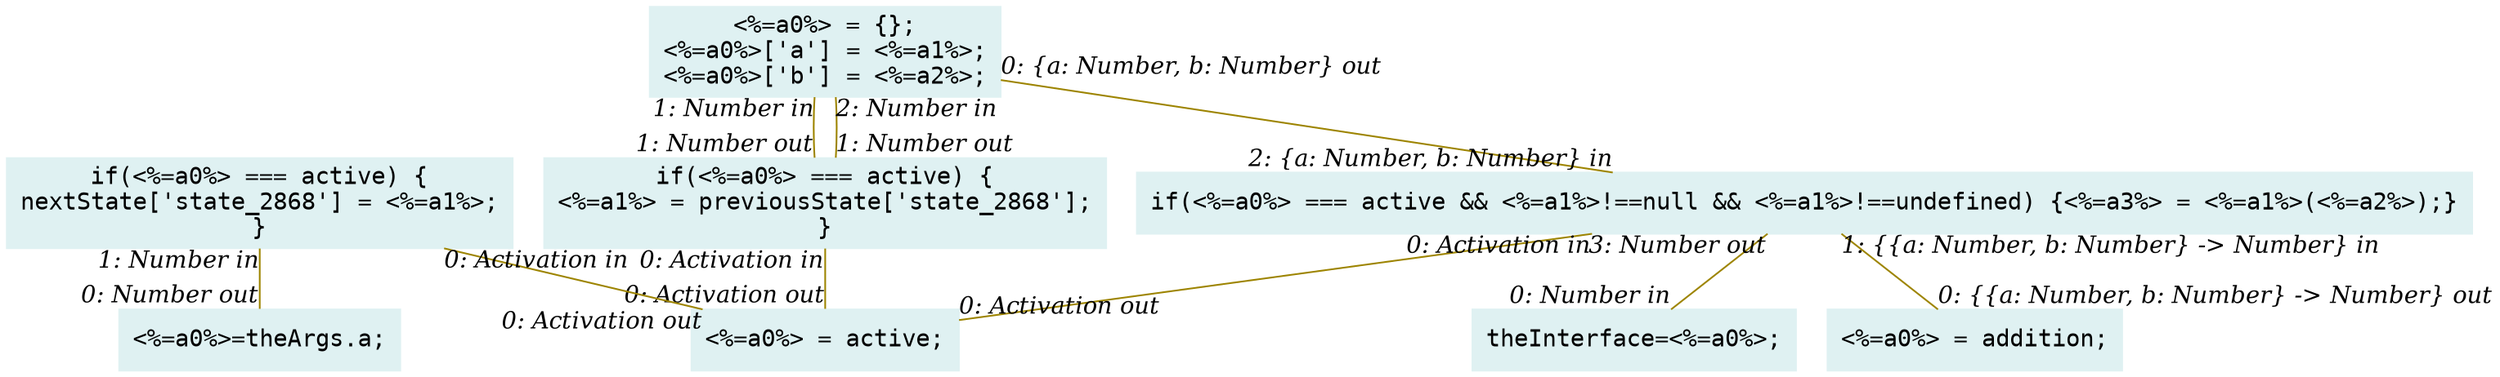 digraph g{node_2844 [shape="box", style="filled", color="#dff1f2", fontname="Courier", label="<%=a0%>=theArgs.a;
" ]
node_2846 [shape="box", style="filled", color="#dff1f2", fontname="Courier", label="theInterface=<%=a0%>;
" ]
node_2855 [shape="box", style="filled", color="#dff1f2", fontname="Courier", label="<%=a0%> = active;
" ]
node_2861 [shape="box", style="filled", color="#dff1f2", fontname="Courier", label="<%=a0%> = addition;
" ]
node_2863 [shape="box", style="filled", color="#dff1f2", fontname="Courier", label="if(<%=a0%> === active && <%=a1%>!==null && <%=a1%>!==undefined) {<%=a3%> = <%=a1%>(<%=a2%>);}
" ]
node_2869 [shape="box", style="filled", color="#dff1f2", fontname="Courier", label="if(<%=a0%> === active) {
<%=a1%> = previousState['state_2868'];
}
" ]
node_2873 [shape="box", style="filled", color="#dff1f2", fontname="Courier", label="if(<%=a0%> === active) {
nextState['state_2868'] = <%=a1%>;
}
" ]
node_2876 [shape="box", style="filled", color="#dff1f2", fontname="Courier", label="<%=a0%> = {};
<%=a0%>['a'] = <%=a1%>;
<%=a0%>['b'] = <%=a2%>;
" ]
node_2863 -> node_2855 [dir=none, arrowHead=none, fontname="Times-Italic", arrowsize=1, color="#9d8400", label="",  headlabel="0: Activation out", taillabel="0: Activation in" ]
node_2863 -> node_2861 [dir=none, arrowHead=none, fontname="Times-Italic", arrowsize=1, color="#9d8400", label="",  headlabel="0: {{a: Number, b: Number} -> Number} out", taillabel="1: {{a: Number, b: Number} -> Number} in" ]
node_2863 -> node_2846 [dir=none, arrowHead=none, fontname="Times-Italic", arrowsize=1, color="#9d8400", label="",  headlabel="0: Number in", taillabel="3: Number out" ]
node_2869 -> node_2855 [dir=none, arrowHead=none, fontname="Times-Italic", arrowsize=1, color="#9d8400", label="",  headlabel="0: Activation out", taillabel="0: Activation in" ]
node_2873 -> node_2855 [dir=none, arrowHead=none, fontname="Times-Italic", arrowsize=1, color="#9d8400", label="",  headlabel="0: Activation out", taillabel="0: Activation in" ]
node_2873 -> node_2844 [dir=none, arrowHead=none, fontname="Times-Italic", arrowsize=1, color="#9d8400", label="",  headlabel="0: Number out", taillabel="1: Number in" ]
node_2876 -> node_2863 [dir=none, arrowHead=none, fontname="Times-Italic", arrowsize=1, color="#9d8400", label="",  headlabel="2: {a: Number, b: Number} in", taillabel="0: {a: Number, b: Number} out" ]
node_2876 -> node_2869 [dir=none, arrowHead=none, fontname="Times-Italic", arrowsize=1, color="#9d8400", label="",  headlabel="1: Number out", taillabel="1: Number in" ]
node_2876 -> node_2869 [dir=none, arrowHead=none, fontname="Times-Italic", arrowsize=1, color="#9d8400", label="",  headlabel="1: Number out", taillabel="2: Number in" ]
}
